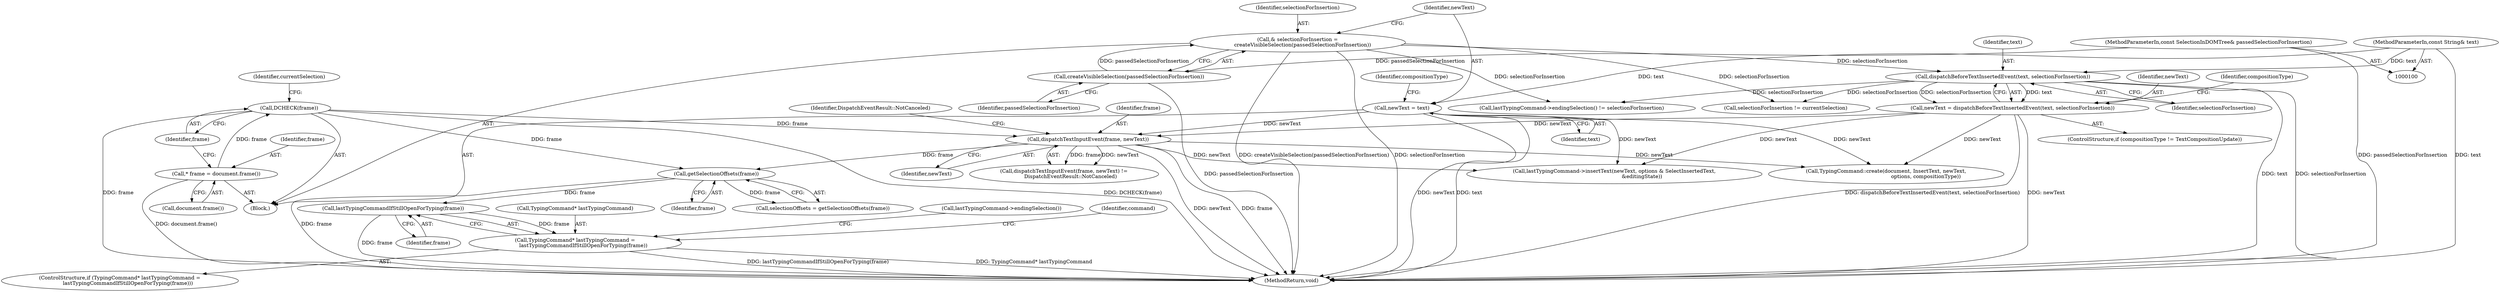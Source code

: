 digraph "0_Chrome_a69c7b5d863dacbb08bfaa04359e3bc0bb4470dc_1@pointer" {
"1000171" [label="(Call,lastTypingCommandIfStillOpenForTyping(frame))"];
"1000157" [label="(Call,getSelectionOffsets(frame))"];
"1000143" [label="(Call,dispatchTextInputEvent(frame, newText))"];
"1000112" [label="(Call,DCHECK(frame))"];
"1000109" [label="(Call,* frame = document.frame())"];
"1000124" [label="(Call,newText = text)"];
"1000102" [label="(MethodParameterIn,const String& text)"];
"1000131" [label="(Call,newText = dispatchBeforeTextInsertedEvent(text, selectionForInsertion))"];
"1000133" [label="(Call,dispatchBeforeTextInsertedEvent(text, selectionForInsertion))"];
"1000119" [label="(Call,& selectionForInsertion =\n      createVisibleSelection(passedSelectionForInsertion))"];
"1000121" [label="(Call,createVisibleSelection(passedSelectionForInsertion))"];
"1000103" [label="(MethodParameterIn,const SelectionInDOMTree& passedSelectionForInsertion)"];
"1000167" [label="(Call,TypingCommand* lastTypingCommand =\n          lastTypingCommandIfStillOpenForTyping(frame))"];
"1000142" [label="(Call,dispatchTextInputEvent(frame, newText) !=\n        DispatchEventResult::NotCanceled)"];
"1000253" [label="(MethodReturn,void)"];
"1000175" [label="(Call,lastTypingCommand->endingSelection() != selectionForInsertion)"];
"1000129" [label="(Identifier,compositionType)"];
"1000111" [label="(Call,document.frame())"];
"1000158" [label="(Identifier,frame)"];
"1000113" [label="(Identifier,frame)"];
"1000119" [label="(Call,& selectionForInsertion =\n      createVisibleSelection(passedSelectionForInsertion))"];
"1000216" [label="(Call,TypingCommand::create(document, InsertText, newText,\n                                                 options, compositionType))"];
"1000172" [label="(Identifier,frame)"];
"1000132" [label="(Identifier,newText)"];
"1000125" [label="(Identifier,newText)"];
"1000120" [label="(Identifier,selectionForInsertion)"];
"1000167" [label="(Call,TypingCommand* lastTypingCommand =\n          lastTypingCommandIfStillOpenForTyping(frame))"];
"1000143" [label="(Call,dispatchTextInputEvent(frame, newText))"];
"1000157" [label="(Call,getSelectionOffsets(frame))"];
"1000103" [label="(MethodParameterIn,const SelectionInDOMTree& passedSelectionForInsertion)"];
"1000171" [label="(Call,lastTypingCommandIfStillOpenForTyping(frame))"];
"1000134" [label="(Identifier,text)"];
"1000122" [label="(Identifier,passedSelectionForInsertion)"];
"1000155" [label="(Call,selectionOffsets = getSelectionOffsets(frame))"];
"1000144" [label="(Identifier,frame)"];
"1000102" [label="(MethodParameterIn,const String& text)"];
"1000126" [label="(Identifier,text)"];
"1000176" [label="(Call,lastTypingCommand->endingSelection())"];
"1000110" [label="(Identifier,frame)"];
"1000215" [label="(Identifier,command)"];
"1000135" [label="(Identifier,selectionForInsertion)"];
"1000166" [label="(ControlStructure,if (TypingCommand* lastTypingCommand =\n          lastTypingCommandIfStillOpenForTyping(frame)))"];
"1000124" [label="(Call,newText = text)"];
"1000168" [label="(Call,TypingCommand* lastTypingCommand)"];
"1000116" [label="(Identifier,currentSelection)"];
"1000133" [label="(Call,dispatchBeforeTextInsertedEvent(text, selectionForInsertion))"];
"1000107" [label="(Block,)"];
"1000109" [label="(Call,* frame = document.frame())"];
"1000138" [label="(Identifier,compositionType)"];
"1000225" [label="(Call,selectionForInsertion != currentSelection)"];
"1000127" [label="(ControlStructure,if (compositionType != TextCompositionUpdate))"];
"1000205" [label="(Call,lastTypingCommand->insertText(newText, options & SelectInsertedText,\n                                  &editingState))"];
"1000112" [label="(Call,DCHECK(frame))"];
"1000131" [label="(Call,newText = dispatchBeforeTextInsertedEvent(text, selectionForInsertion))"];
"1000121" [label="(Call,createVisibleSelection(passedSelectionForInsertion))"];
"1000146" [label="(Identifier,DispatchEventResult::NotCanceled)"];
"1000145" [label="(Identifier,newText)"];
"1000171" -> "1000167"  [label="AST: "];
"1000171" -> "1000172"  [label="CFG: "];
"1000172" -> "1000171"  [label="AST: "];
"1000167" -> "1000171"  [label="CFG: "];
"1000171" -> "1000253"  [label="DDG: frame"];
"1000171" -> "1000167"  [label="DDG: frame"];
"1000157" -> "1000171"  [label="DDG: frame"];
"1000157" -> "1000155"  [label="AST: "];
"1000157" -> "1000158"  [label="CFG: "];
"1000158" -> "1000157"  [label="AST: "];
"1000155" -> "1000157"  [label="CFG: "];
"1000157" -> "1000253"  [label="DDG: frame"];
"1000157" -> "1000155"  [label="DDG: frame"];
"1000143" -> "1000157"  [label="DDG: frame"];
"1000112" -> "1000157"  [label="DDG: frame"];
"1000143" -> "1000142"  [label="AST: "];
"1000143" -> "1000145"  [label="CFG: "];
"1000144" -> "1000143"  [label="AST: "];
"1000145" -> "1000143"  [label="AST: "];
"1000146" -> "1000143"  [label="CFG: "];
"1000143" -> "1000253"  [label="DDG: frame"];
"1000143" -> "1000253"  [label="DDG: newText"];
"1000143" -> "1000142"  [label="DDG: frame"];
"1000143" -> "1000142"  [label="DDG: newText"];
"1000112" -> "1000143"  [label="DDG: frame"];
"1000124" -> "1000143"  [label="DDG: newText"];
"1000131" -> "1000143"  [label="DDG: newText"];
"1000143" -> "1000205"  [label="DDG: newText"];
"1000143" -> "1000216"  [label="DDG: newText"];
"1000112" -> "1000107"  [label="AST: "];
"1000112" -> "1000113"  [label="CFG: "];
"1000113" -> "1000112"  [label="AST: "];
"1000116" -> "1000112"  [label="CFG: "];
"1000112" -> "1000253"  [label="DDG: DCHECK(frame)"];
"1000112" -> "1000253"  [label="DDG: frame"];
"1000109" -> "1000112"  [label="DDG: frame"];
"1000109" -> "1000107"  [label="AST: "];
"1000109" -> "1000111"  [label="CFG: "];
"1000110" -> "1000109"  [label="AST: "];
"1000111" -> "1000109"  [label="AST: "];
"1000113" -> "1000109"  [label="CFG: "];
"1000109" -> "1000253"  [label="DDG: document.frame()"];
"1000124" -> "1000107"  [label="AST: "];
"1000124" -> "1000126"  [label="CFG: "];
"1000125" -> "1000124"  [label="AST: "];
"1000126" -> "1000124"  [label="AST: "];
"1000129" -> "1000124"  [label="CFG: "];
"1000124" -> "1000253"  [label="DDG: text"];
"1000124" -> "1000253"  [label="DDG: newText"];
"1000102" -> "1000124"  [label="DDG: text"];
"1000124" -> "1000205"  [label="DDG: newText"];
"1000124" -> "1000216"  [label="DDG: newText"];
"1000102" -> "1000100"  [label="AST: "];
"1000102" -> "1000253"  [label="DDG: text"];
"1000102" -> "1000133"  [label="DDG: text"];
"1000131" -> "1000127"  [label="AST: "];
"1000131" -> "1000133"  [label="CFG: "];
"1000132" -> "1000131"  [label="AST: "];
"1000133" -> "1000131"  [label="AST: "];
"1000138" -> "1000131"  [label="CFG: "];
"1000131" -> "1000253"  [label="DDG: newText"];
"1000131" -> "1000253"  [label="DDG: dispatchBeforeTextInsertedEvent(text, selectionForInsertion)"];
"1000133" -> "1000131"  [label="DDG: text"];
"1000133" -> "1000131"  [label="DDG: selectionForInsertion"];
"1000131" -> "1000205"  [label="DDG: newText"];
"1000131" -> "1000216"  [label="DDG: newText"];
"1000133" -> "1000135"  [label="CFG: "];
"1000134" -> "1000133"  [label="AST: "];
"1000135" -> "1000133"  [label="AST: "];
"1000133" -> "1000253"  [label="DDG: text"];
"1000133" -> "1000253"  [label="DDG: selectionForInsertion"];
"1000119" -> "1000133"  [label="DDG: selectionForInsertion"];
"1000133" -> "1000175"  [label="DDG: selectionForInsertion"];
"1000133" -> "1000225"  [label="DDG: selectionForInsertion"];
"1000119" -> "1000107"  [label="AST: "];
"1000119" -> "1000121"  [label="CFG: "];
"1000120" -> "1000119"  [label="AST: "];
"1000121" -> "1000119"  [label="AST: "];
"1000125" -> "1000119"  [label="CFG: "];
"1000119" -> "1000253"  [label="DDG: createVisibleSelection(passedSelectionForInsertion)"];
"1000119" -> "1000253"  [label="DDG: selectionForInsertion"];
"1000121" -> "1000119"  [label="DDG: passedSelectionForInsertion"];
"1000119" -> "1000175"  [label="DDG: selectionForInsertion"];
"1000119" -> "1000225"  [label="DDG: selectionForInsertion"];
"1000121" -> "1000122"  [label="CFG: "];
"1000122" -> "1000121"  [label="AST: "];
"1000121" -> "1000253"  [label="DDG: passedSelectionForInsertion"];
"1000103" -> "1000121"  [label="DDG: passedSelectionForInsertion"];
"1000103" -> "1000100"  [label="AST: "];
"1000103" -> "1000253"  [label="DDG: passedSelectionForInsertion"];
"1000167" -> "1000166"  [label="AST: "];
"1000168" -> "1000167"  [label="AST: "];
"1000176" -> "1000167"  [label="CFG: "];
"1000215" -> "1000167"  [label="CFG: "];
"1000167" -> "1000253"  [label="DDG: TypingCommand* lastTypingCommand"];
"1000167" -> "1000253"  [label="DDG: lastTypingCommandIfStillOpenForTyping(frame)"];
}
